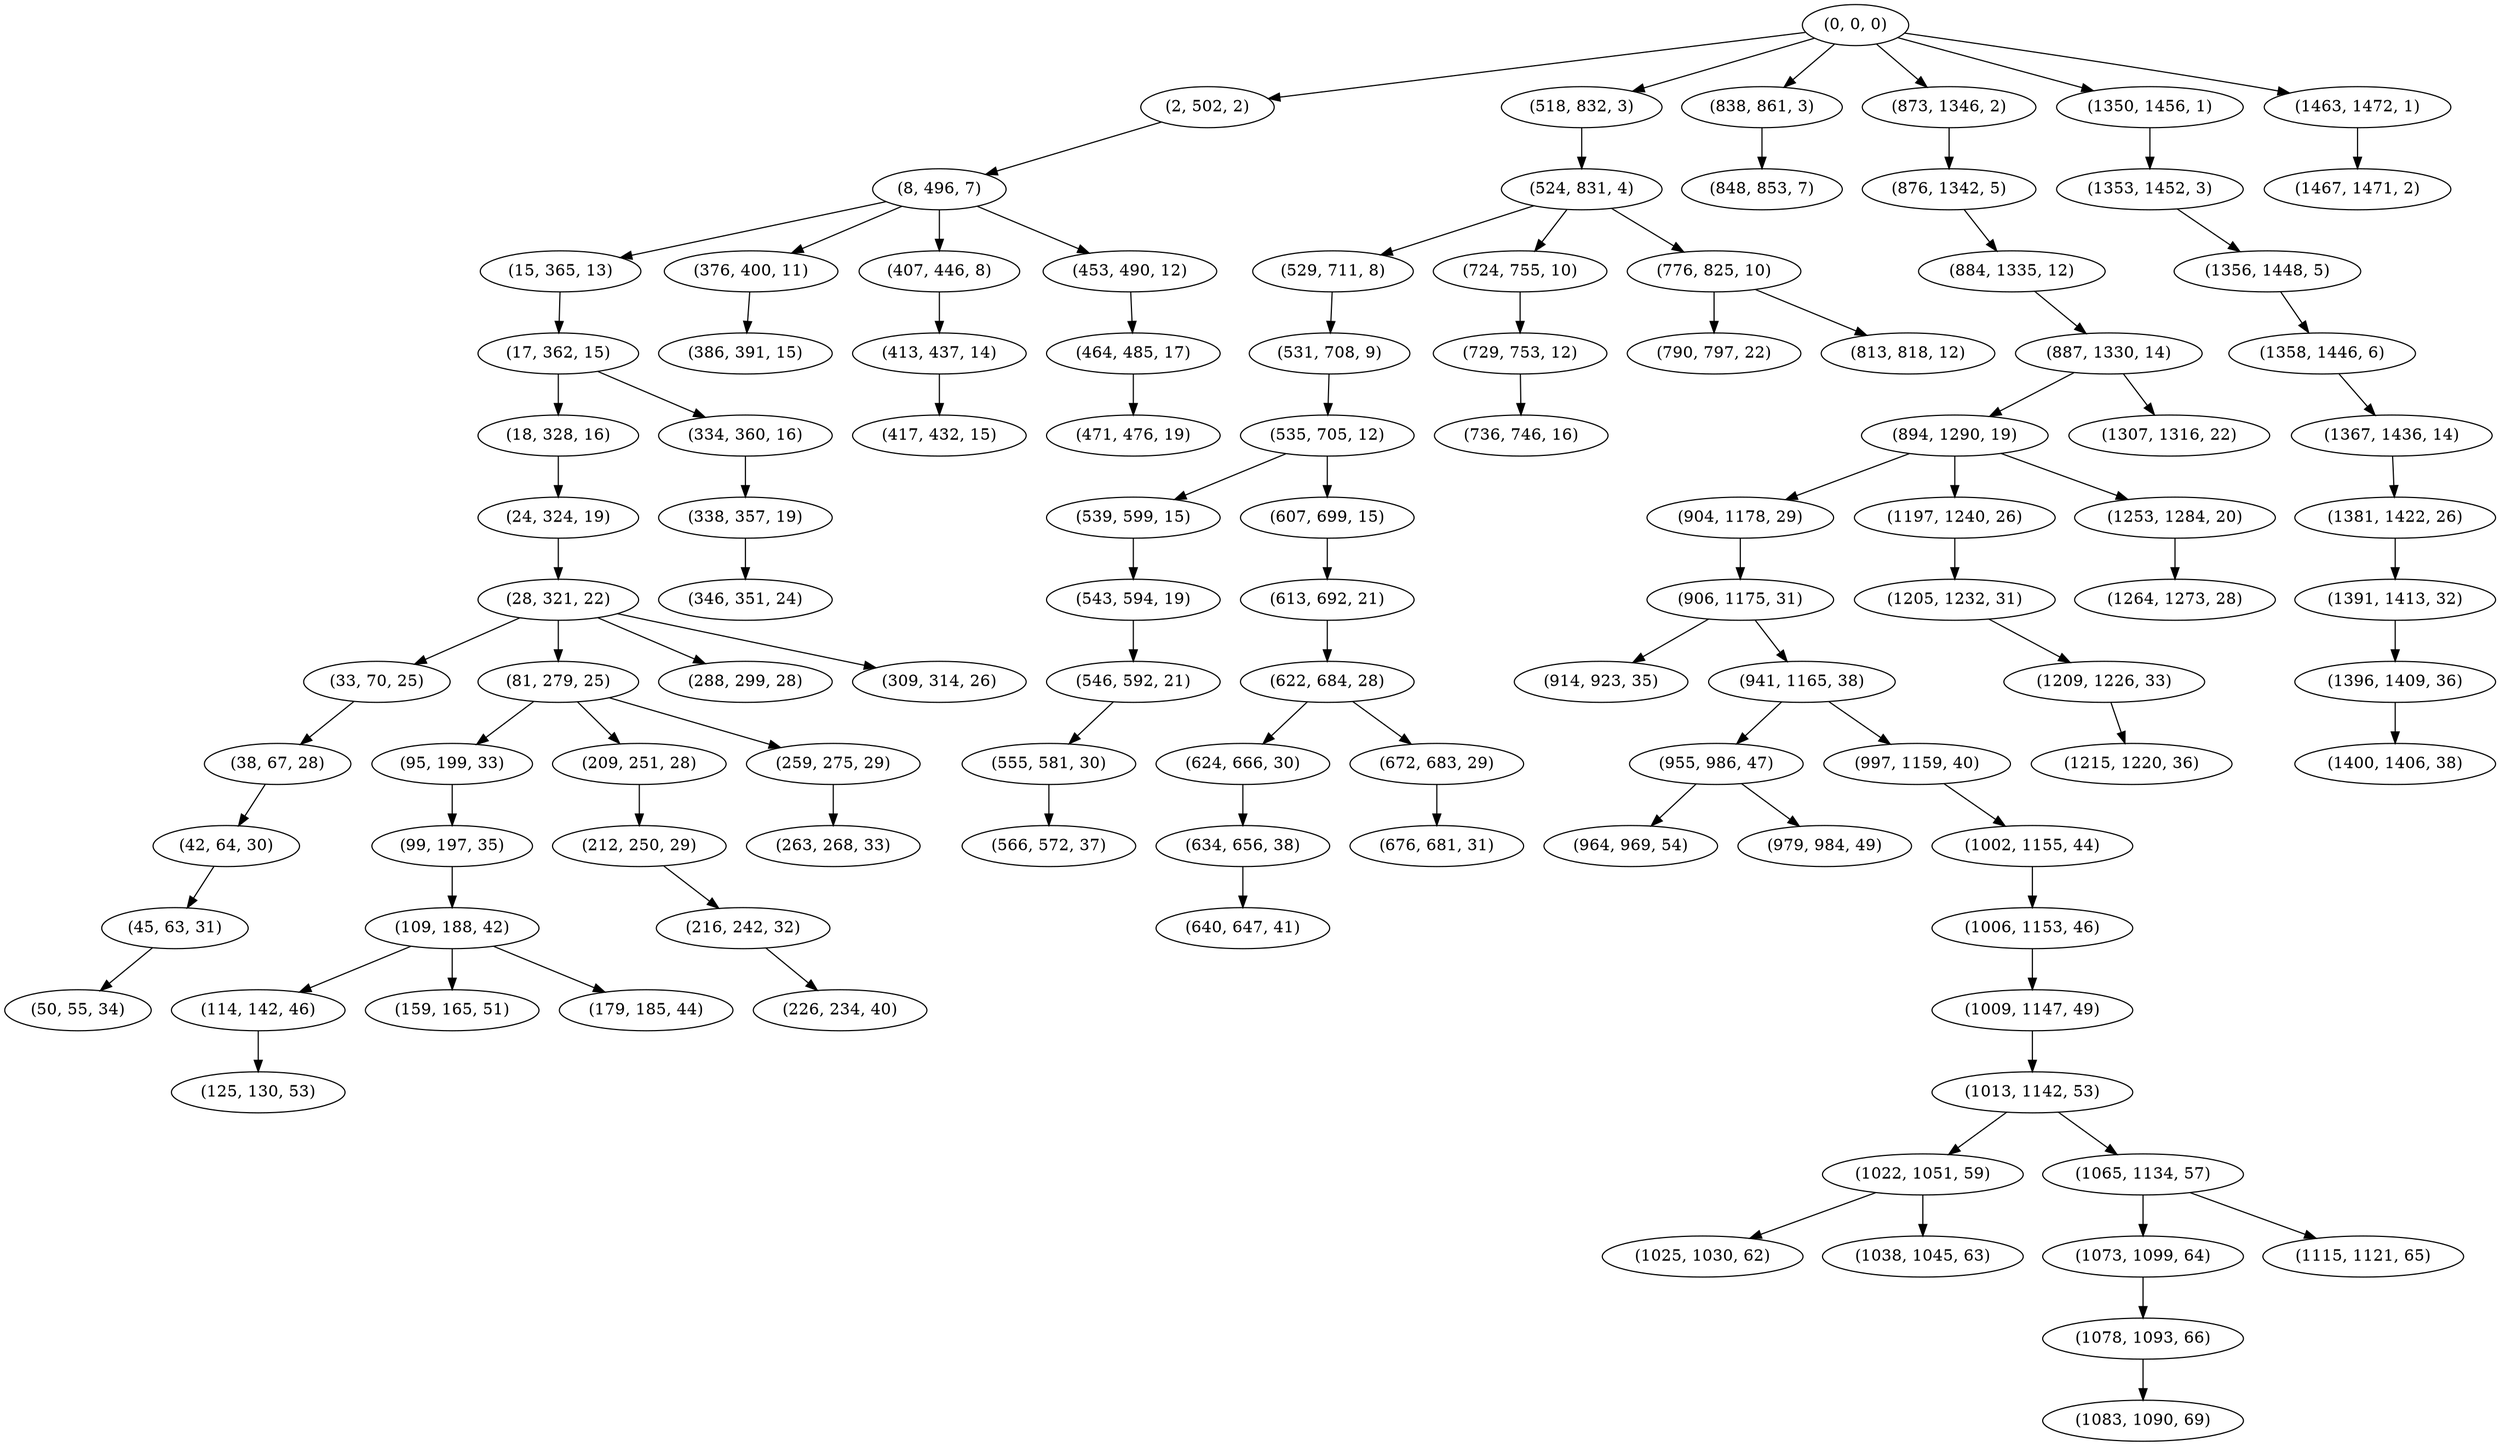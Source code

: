 digraph tree {
    "(0, 0, 0)";
    "(2, 502, 2)";
    "(8, 496, 7)";
    "(15, 365, 13)";
    "(17, 362, 15)";
    "(18, 328, 16)";
    "(24, 324, 19)";
    "(28, 321, 22)";
    "(33, 70, 25)";
    "(38, 67, 28)";
    "(42, 64, 30)";
    "(45, 63, 31)";
    "(50, 55, 34)";
    "(81, 279, 25)";
    "(95, 199, 33)";
    "(99, 197, 35)";
    "(109, 188, 42)";
    "(114, 142, 46)";
    "(125, 130, 53)";
    "(159, 165, 51)";
    "(179, 185, 44)";
    "(209, 251, 28)";
    "(212, 250, 29)";
    "(216, 242, 32)";
    "(226, 234, 40)";
    "(259, 275, 29)";
    "(263, 268, 33)";
    "(288, 299, 28)";
    "(309, 314, 26)";
    "(334, 360, 16)";
    "(338, 357, 19)";
    "(346, 351, 24)";
    "(376, 400, 11)";
    "(386, 391, 15)";
    "(407, 446, 8)";
    "(413, 437, 14)";
    "(417, 432, 15)";
    "(453, 490, 12)";
    "(464, 485, 17)";
    "(471, 476, 19)";
    "(518, 832, 3)";
    "(524, 831, 4)";
    "(529, 711, 8)";
    "(531, 708, 9)";
    "(535, 705, 12)";
    "(539, 599, 15)";
    "(543, 594, 19)";
    "(546, 592, 21)";
    "(555, 581, 30)";
    "(566, 572, 37)";
    "(607, 699, 15)";
    "(613, 692, 21)";
    "(622, 684, 28)";
    "(624, 666, 30)";
    "(634, 656, 38)";
    "(640, 647, 41)";
    "(672, 683, 29)";
    "(676, 681, 31)";
    "(724, 755, 10)";
    "(729, 753, 12)";
    "(736, 746, 16)";
    "(776, 825, 10)";
    "(790, 797, 22)";
    "(813, 818, 12)";
    "(838, 861, 3)";
    "(848, 853, 7)";
    "(873, 1346, 2)";
    "(876, 1342, 5)";
    "(884, 1335, 12)";
    "(887, 1330, 14)";
    "(894, 1290, 19)";
    "(904, 1178, 29)";
    "(906, 1175, 31)";
    "(914, 923, 35)";
    "(941, 1165, 38)";
    "(955, 986, 47)";
    "(964, 969, 54)";
    "(979, 984, 49)";
    "(997, 1159, 40)";
    "(1002, 1155, 44)";
    "(1006, 1153, 46)";
    "(1009, 1147, 49)";
    "(1013, 1142, 53)";
    "(1022, 1051, 59)";
    "(1025, 1030, 62)";
    "(1038, 1045, 63)";
    "(1065, 1134, 57)";
    "(1073, 1099, 64)";
    "(1078, 1093, 66)";
    "(1083, 1090, 69)";
    "(1115, 1121, 65)";
    "(1197, 1240, 26)";
    "(1205, 1232, 31)";
    "(1209, 1226, 33)";
    "(1215, 1220, 36)";
    "(1253, 1284, 20)";
    "(1264, 1273, 28)";
    "(1307, 1316, 22)";
    "(1350, 1456, 1)";
    "(1353, 1452, 3)";
    "(1356, 1448, 5)";
    "(1358, 1446, 6)";
    "(1367, 1436, 14)";
    "(1381, 1422, 26)";
    "(1391, 1413, 32)";
    "(1396, 1409, 36)";
    "(1400, 1406, 38)";
    "(1463, 1472, 1)";
    "(1467, 1471, 2)";
    "(0, 0, 0)" -> "(2, 502, 2)";
    "(0, 0, 0)" -> "(518, 832, 3)";
    "(0, 0, 0)" -> "(838, 861, 3)";
    "(0, 0, 0)" -> "(873, 1346, 2)";
    "(0, 0, 0)" -> "(1350, 1456, 1)";
    "(0, 0, 0)" -> "(1463, 1472, 1)";
    "(2, 502, 2)" -> "(8, 496, 7)";
    "(8, 496, 7)" -> "(15, 365, 13)";
    "(8, 496, 7)" -> "(376, 400, 11)";
    "(8, 496, 7)" -> "(407, 446, 8)";
    "(8, 496, 7)" -> "(453, 490, 12)";
    "(15, 365, 13)" -> "(17, 362, 15)";
    "(17, 362, 15)" -> "(18, 328, 16)";
    "(17, 362, 15)" -> "(334, 360, 16)";
    "(18, 328, 16)" -> "(24, 324, 19)";
    "(24, 324, 19)" -> "(28, 321, 22)";
    "(28, 321, 22)" -> "(33, 70, 25)";
    "(28, 321, 22)" -> "(81, 279, 25)";
    "(28, 321, 22)" -> "(288, 299, 28)";
    "(28, 321, 22)" -> "(309, 314, 26)";
    "(33, 70, 25)" -> "(38, 67, 28)";
    "(38, 67, 28)" -> "(42, 64, 30)";
    "(42, 64, 30)" -> "(45, 63, 31)";
    "(45, 63, 31)" -> "(50, 55, 34)";
    "(81, 279, 25)" -> "(95, 199, 33)";
    "(81, 279, 25)" -> "(209, 251, 28)";
    "(81, 279, 25)" -> "(259, 275, 29)";
    "(95, 199, 33)" -> "(99, 197, 35)";
    "(99, 197, 35)" -> "(109, 188, 42)";
    "(109, 188, 42)" -> "(114, 142, 46)";
    "(109, 188, 42)" -> "(159, 165, 51)";
    "(109, 188, 42)" -> "(179, 185, 44)";
    "(114, 142, 46)" -> "(125, 130, 53)";
    "(209, 251, 28)" -> "(212, 250, 29)";
    "(212, 250, 29)" -> "(216, 242, 32)";
    "(216, 242, 32)" -> "(226, 234, 40)";
    "(259, 275, 29)" -> "(263, 268, 33)";
    "(334, 360, 16)" -> "(338, 357, 19)";
    "(338, 357, 19)" -> "(346, 351, 24)";
    "(376, 400, 11)" -> "(386, 391, 15)";
    "(407, 446, 8)" -> "(413, 437, 14)";
    "(413, 437, 14)" -> "(417, 432, 15)";
    "(453, 490, 12)" -> "(464, 485, 17)";
    "(464, 485, 17)" -> "(471, 476, 19)";
    "(518, 832, 3)" -> "(524, 831, 4)";
    "(524, 831, 4)" -> "(529, 711, 8)";
    "(524, 831, 4)" -> "(724, 755, 10)";
    "(524, 831, 4)" -> "(776, 825, 10)";
    "(529, 711, 8)" -> "(531, 708, 9)";
    "(531, 708, 9)" -> "(535, 705, 12)";
    "(535, 705, 12)" -> "(539, 599, 15)";
    "(535, 705, 12)" -> "(607, 699, 15)";
    "(539, 599, 15)" -> "(543, 594, 19)";
    "(543, 594, 19)" -> "(546, 592, 21)";
    "(546, 592, 21)" -> "(555, 581, 30)";
    "(555, 581, 30)" -> "(566, 572, 37)";
    "(607, 699, 15)" -> "(613, 692, 21)";
    "(613, 692, 21)" -> "(622, 684, 28)";
    "(622, 684, 28)" -> "(624, 666, 30)";
    "(622, 684, 28)" -> "(672, 683, 29)";
    "(624, 666, 30)" -> "(634, 656, 38)";
    "(634, 656, 38)" -> "(640, 647, 41)";
    "(672, 683, 29)" -> "(676, 681, 31)";
    "(724, 755, 10)" -> "(729, 753, 12)";
    "(729, 753, 12)" -> "(736, 746, 16)";
    "(776, 825, 10)" -> "(790, 797, 22)";
    "(776, 825, 10)" -> "(813, 818, 12)";
    "(838, 861, 3)" -> "(848, 853, 7)";
    "(873, 1346, 2)" -> "(876, 1342, 5)";
    "(876, 1342, 5)" -> "(884, 1335, 12)";
    "(884, 1335, 12)" -> "(887, 1330, 14)";
    "(887, 1330, 14)" -> "(894, 1290, 19)";
    "(887, 1330, 14)" -> "(1307, 1316, 22)";
    "(894, 1290, 19)" -> "(904, 1178, 29)";
    "(894, 1290, 19)" -> "(1197, 1240, 26)";
    "(894, 1290, 19)" -> "(1253, 1284, 20)";
    "(904, 1178, 29)" -> "(906, 1175, 31)";
    "(906, 1175, 31)" -> "(914, 923, 35)";
    "(906, 1175, 31)" -> "(941, 1165, 38)";
    "(941, 1165, 38)" -> "(955, 986, 47)";
    "(941, 1165, 38)" -> "(997, 1159, 40)";
    "(955, 986, 47)" -> "(964, 969, 54)";
    "(955, 986, 47)" -> "(979, 984, 49)";
    "(997, 1159, 40)" -> "(1002, 1155, 44)";
    "(1002, 1155, 44)" -> "(1006, 1153, 46)";
    "(1006, 1153, 46)" -> "(1009, 1147, 49)";
    "(1009, 1147, 49)" -> "(1013, 1142, 53)";
    "(1013, 1142, 53)" -> "(1022, 1051, 59)";
    "(1013, 1142, 53)" -> "(1065, 1134, 57)";
    "(1022, 1051, 59)" -> "(1025, 1030, 62)";
    "(1022, 1051, 59)" -> "(1038, 1045, 63)";
    "(1065, 1134, 57)" -> "(1073, 1099, 64)";
    "(1065, 1134, 57)" -> "(1115, 1121, 65)";
    "(1073, 1099, 64)" -> "(1078, 1093, 66)";
    "(1078, 1093, 66)" -> "(1083, 1090, 69)";
    "(1197, 1240, 26)" -> "(1205, 1232, 31)";
    "(1205, 1232, 31)" -> "(1209, 1226, 33)";
    "(1209, 1226, 33)" -> "(1215, 1220, 36)";
    "(1253, 1284, 20)" -> "(1264, 1273, 28)";
    "(1350, 1456, 1)" -> "(1353, 1452, 3)";
    "(1353, 1452, 3)" -> "(1356, 1448, 5)";
    "(1356, 1448, 5)" -> "(1358, 1446, 6)";
    "(1358, 1446, 6)" -> "(1367, 1436, 14)";
    "(1367, 1436, 14)" -> "(1381, 1422, 26)";
    "(1381, 1422, 26)" -> "(1391, 1413, 32)";
    "(1391, 1413, 32)" -> "(1396, 1409, 36)";
    "(1396, 1409, 36)" -> "(1400, 1406, 38)";
    "(1463, 1472, 1)" -> "(1467, 1471, 2)";
}
